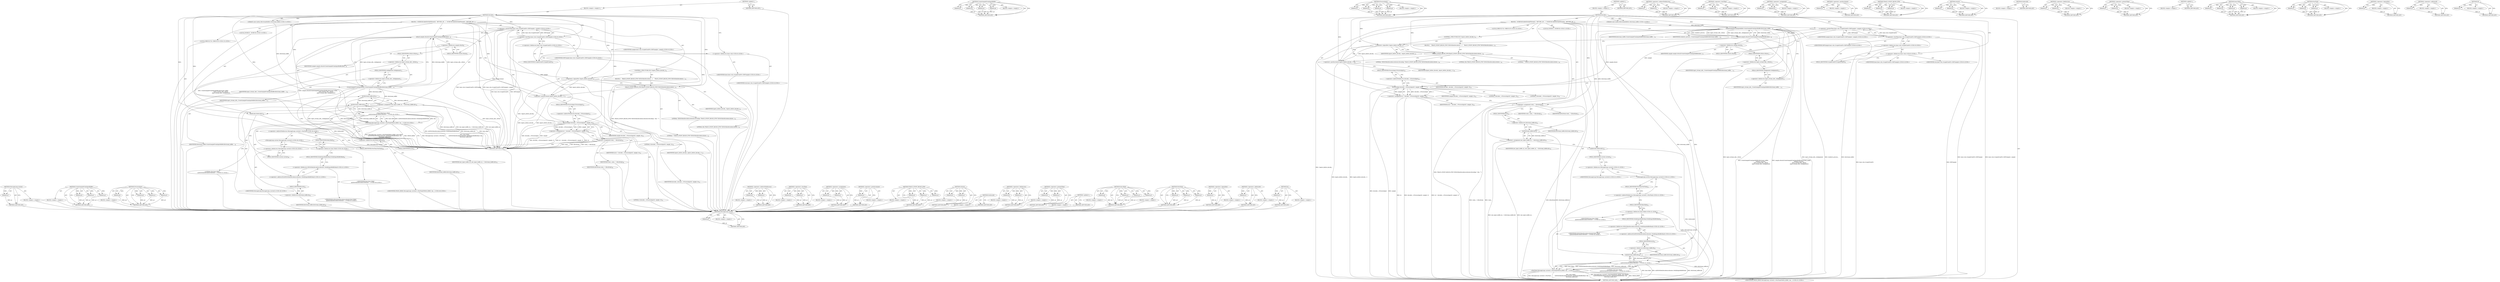 digraph "id" {
vulnerable_187 [label=<(METHOD,MessageLoop.current)>];
vulnerable_188 [label=<(PARAM,p1)>];
vulnerable_189 [label=<(BLOCK,&lt;empty&gt;,&lt;empty&gt;)>];
vulnerable_190 [label=<(METHOD_RETURN,ANY)>];
vulnerable_136 [label=<(METHOD,CreateSampleFromInputBuffer)>];
vulnerable_137 [label=<(PARAM,p1)>];
vulnerable_138 [label=<(PARAM,p2)>];
vulnerable_139 [label=<(PARAM,p3)>];
vulnerable_140 [label=<(PARAM,p4)>];
vulnerable_141 [label=<(BLOCK,&lt;empty&gt;,&lt;empty&gt;)>];
vulnerable_142 [label=<(METHOD_RETURN,ANY)>];
vulnerable_162 [label=<(METHOD,ProcessInput)>];
vulnerable_163 [label=<(PARAM,p1)>];
vulnerable_164 [label=<(PARAM,p2)>];
vulnerable_165 [label=<(PARAM,p3)>];
vulnerable_166 [label=<(PARAM,p4)>];
vulnerable_167 [label=<(BLOCK,&lt;empty&gt;,&lt;empty&gt;)>];
vulnerable_168 [label=<(METHOD_RETURN,ANY)>];
vulnerable_6 [label=<(METHOD,&lt;global&gt;)<SUB>1</SUB>>];
vulnerable_7 [label=<(BLOCK,&lt;empty&gt;,&lt;empty&gt;)<SUB>1</SUB>>];
vulnerable_8 [label=<(METHOD,Decode)<SUB>1</SUB>>];
vulnerable_9 [label="<(PARAM,const media::BitstreamBuffer&amp; bitstream_buffer)<SUB>2</SUB>>"];
vulnerable_10 [label=<(BLOCK,{
  DCHECK(CalledOnValidThread());

  RETURN_AN...,{
  DCHECK(CalledOnValidThread());

  RETURN_AN...)<SUB>2</SUB>>];
vulnerable_11 [label="<(LOCAL,DCHECK : DCHECK)<SUB>3</SUB>>"];
vulnerable_12 [label="<(&lt;operator&gt;.greaterThan,base::win::ScopedComPtr&lt;IMFSample&gt; sample)<SUB>8</SUB>>"];
vulnerable_13 [label="<(&lt;operator&gt;.lessThan,base::win::ScopedComPtr&lt;IMFSample)<SUB>8</SUB>>"];
vulnerable_14 [label="<(&lt;operator&gt;.fieldAccess,base::win::ScopedComPtr)<SUB>8</SUB>>"];
vulnerable_15 [label="<(&lt;operator&gt;.fieldAccess,base::win)<SUB>8</SUB>>"];
vulnerable_16 [label="<(IDENTIFIER,base,base::win::ScopedComPtr&lt;IMFSample)<SUB>8</SUB>>"];
vulnerable_17 [label="<(IDENTIFIER,win,base::win::ScopedComPtr&lt;IMFSample)<SUB>8</SUB>>"];
vulnerable_18 [label=<(FIELD_IDENTIFIER,ScopedComPtr,ScopedComPtr)<SUB>8</SUB>>];
vulnerable_19 [label="<(IDENTIFIER,IMFSample,base::win::ScopedComPtr&lt;IMFSample)<SUB>8</SUB>>"];
vulnerable_20 [label="<(IDENTIFIER,sample,base::win::ScopedComPtr&lt;IMFSample&gt; sample)<SUB>8</SUB>>"];
vulnerable_21 [label=<(Attach,sample.Attach(CreateSampleFromInputBuffer(bitst...)<SUB>9</SUB>>];
vulnerable_22 [label=<(&lt;operator&gt;.fieldAccess,sample.Attach)<SUB>9</SUB>>];
vulnerable_23 [label=<(IDENTIFIER,sample,sample.Attach(CreateSampleFromInputBuffer(bitst...)<SUB>9</SUB>>];
vulnerable_24 [label=<(FIELD_IDENTIFIER,Attach,Attach)<SUB>9</SUB>>];
vulnerable_25 [label=<(CreateSampleFromInputBuffer,CreateSampleFromInputBuffer(bitstream_buffer,
 ...)<SUB>9</SUB>>];
vulnerable_26 [label=<(IDENTIFIER,bitstream_buffer,CreateSampleFromInputBuffer(bitstream_buffer,
 ...)<SUB>9</SUB>>];
vulnerable_27 [label=<(IDENTIFIER,renderer_process_,CreateSampleFromInputBuffer(bitstream_buffer,
 ...)<SUB>10</SUB>>];
vulnerable_28 [label=<(&lt;operator&gt;.fieldAccess,input_stream_info_.cbSize)<SUB>11</SUB>>];
vulnerable_29 [label=<(IDENTIFIER,input_stream_info_,CreateSampleFromInputBuffer(bitstream_buffer,
 ...)<SUB>11</SUB>>];
vulnerable_30 [label=<(FIELD_IDENTIFIER,cbSize,cbSize)<SUB>11</SUB>>];
vulnerable_31 [label=<(&lt;operator&gt;.fieldAccess,input_stream_info_.cbAlignment)<SUB>12</SUB>>];
vulnerable_32 [label=<(IDENTIFIER,input_stream_info_,CreateSampleFromInputBuffer(bitstream_buffer,
 ...)<SUB>12</SUB>>];
vulnerable_33 [label=<(FIELD_IDENTIFIER,cbAlignment,cbAlignment)<SUB>12</SUB>>];
vulnerable_34 [label=<(CONTROL_STRUCTURE,IF,if (!inputs_before_decode_))<SUB>15</SUB>>];
vulnerable_35 [label=<(&lt;operator&gt;.logicalNot,!inputs_before_decode_)<SUB>15</SUB>>];
vulnerable_36 [label=<(IDENTIFIER,inputs_before_decode_,!inputs_before_decode_)<SUB>15</SUB>>];
vulnerable_37 [label=<(BLOCK,{
    TRACE_EVENT_BEGIN_ETW(&quot;DXVAVideoDecodeAcc...,{
    TRACE_EVENT_BEGIN_ETW(&quot;DXVAVideoDecodeAcc...)<SUB>15</SUB>>];
vulnerable_38 [label=<(TRACE_EVENT_BEGIN_ETW,TRACE_EVENT_BEGIN_ETW(&quot;DXVAVideoDecodeAccelerat...)<SUB>16</SUB>>];
vulnerable_39 [label=<(LITERAL,&quot;DXVAVideoDecodeAccelerator.Decoding&quot;,TRACE_EVENT_BEGIN_ETW(&quot;DXVAVideoDecodeAccelerat...)<SUB>16</SUB>>];
vulnerable_40 [label=<(LITERAL,this,TRACE_EVENT_BEGIN_ETW(&quot;DXVAVideoDecodeAccelerat...)<SUB>16</SUB>>];
vulnerable_41 [label=<(LITERAL,&quot;&quot;,TRACE_EVENT_BEGIN_ETW(&quot;DXVAVideoDecodeAccelerat...)<SUB>16</SUB>>];
vulnerable_42 [label=<(&lt;operator&gt;.postIncrement,inputs_before_decode_++)<SUB>18</SUB>>];
vulnerable_43 [label=<(IDENTIFIER,inputs_before_decode_,inputs_before_decode_++)<SUB>18</SUB>>];
vulnerable_44 [label="<(LOCAL,HRESULT hr: HRESULT)<SUB>24</SUB>>"];
vulnerable_45 [label=<(&lt;operator&gt;.assignment,hr = decoder_-&gt;ProcessInput(0, sample, 0))<SUB>24</SUB>>];
vulnerable_46 [label=<(IDENTIFIER,hr,hr = decoder_-&gt;ProcessInput(0, sample, 0))<SUB>24</SUB>>];
vulnerable_47 [label=<(ProcessInput,decoder_-&gt;ProcessInput(0, sample, 0))<SUB>24</SUB>>];
vulnerable_48 [label=<(&lt;operator&gt;.indirectFieldAccess,decoder_-&gt;ProcessInput)<SUB>24</SUB>>];
vulnerable_49 [label=<(IDENTIFIER,decoder_,decoder_-&gt;ProcessInput(0, sample, 0))<SUB>24</SUB>>];
vulnerable_50 [label=<(FIELD_IDENTIFIER,ProcessInput,ProcessInput)<SUB>24</SUB>>];
vulnerable_51 [label=<(LITERAL,0,decoder_-&gt;ProcessInput(0, sample, 0))<SUB>24</SUB>>];
vulnerable_52 [label=<(IDENTIFIER,sample,decoder_-&gt;ProcessInput(0, sample, 0))<SUB>24</SUB>>];
vulnerable_53 [label=<(LITERAL,0,decoder_-&gt;ProcessInput(0, sample, 0))<SUB>24</SUB>>];
vulnerable_54 [label=<(&lt;operator&gt;.assignment,state_ = kEosDrain)<SUB>31</SUB>>];
vulnerable_55 [label=<(IDENTIFIER,state_,state_ = kEosDrain)<SUB>31</SUB>>];
vulnerable_56 [label=<(IDENTIFIER,kEosDrain,state_ = kEosDrain)<SUB>31</SUB>>];
vulnerable_57 [label=<(&lt;operator&gt;.assignment,last_input_buffer_id_ = bitstream_buffer.id())<SUB>33</SUB>>];
vulnerable_58 [label=<(IDENTIFIER,last_input_buffer_id_,last_input_buffer_id_ = bitstream_buffer.id())<SUB>33</SUB>>];
vulnerable_59 [label=<(id,bitstream_buffer.id())<SUB>33</SUB>>];
vulnerable_60 [label=<(&lt;operator&gt;.fieldAccess,bitstream_buffer.id)<SUB>33</SUB>>];
vulnerable_61 [label=<(IDENTIFIER,bitstream_buffer,bitstream_buffer.id())<SUB>33</SUB>>];
vulnerable_62 [label=<(FIELD_IDENTIFIER,id,id)<SUB>33</SUB>>];
vulnerable_63 [label=<(DoDecode,DoDecode())<SUB>35</SUB>>];
vulnerable_64 [label="<(PostTask,MessageLoop::current()-&gt;PostTask(FROM_HERE, bas...)<SUB>41</SUB>>"];
vulnerable_65 [label="<(&lt;operator&gt;.indirectFieldAccess,MessageLoop::current()-&gt;PostTask)<SUB>41</SUB>>"];
vulnerable_66 [label="<(MessageLoop.current,MessageLoop::current())<SUB>41</SUB>>"];
vulnerable_67 [label="<(&lt;operator&gt;.fieldAccess,MessageLoop::current)<SUB>41</SUB>>"];
vulnerable_68 [label="<(IDENTIFIER,MessageLoop,MessageLoop::current())<SUB>41</SUB>>"];
vulnerable_69 [label=<(FIELD_IDENTIFIER,current,current)<SUB>41</SUB>>];
vulnerable_70 [label=<(FIELD_IDENTIFIER,PostTask,PostTask)<SUB>41</SUB>>];
vulnerable_71 [label="<(IDENTIFIER,FROM_HERE,MessageLoop::current()-&gt;PostTask(FROM_HERE, bas...)<SUB>41</SUB>>"];
vulnerable_72 [label="<(base.Bind,base::Bind(
      &amp;DXVAVideoDecodeAccelerator::...)<SUB>41</SUB>>"];
vulnerable_73 [label="<(&lt;operator&gt;.fieldAccess,base::Bind)<SUB>41</SUB>>"];
vulnerable_74 [label="<(IDENTIFIER,base,base::Bind(
      &amp;DXVAVideoDecodeAccelerator::...)<SUB>41</SUB>>"];
vulnerable_75 [label=<(FIELD_IDENTIFIER,Bind,Bind)<SUB>41</SUB>>];
vulnerable_76 [label="<(&lt;operator&gt;.addressOf,&amp;DXVAVideoDecodeAccelerator::NotifyInputBufferRead)<SUB>42</SUB>>"];
vulnerable_77 [label="<(&lt;operator&gt;.fieldAccess,DXVAVideoDecodeAccelerator::NotifyInputBufferRead)<SUB>42</SUB>>"];
vulnerable_78 [label="<(IDENTIFIER,DXVAVideoDecodeAccelerator,base::Bind(
      &amp;DXVAVideoDecodeAccelerator::...)<SUB>42</SUB>>"];
vulnerable_79 [label=<(FIELD_IDENTIFIER,NotifyInputBufferRead,NotifyInputBufferRead)<SUB>42</SUB>>];
vulnerable_80 [label="<(LITERAL,this,base::Bind(
      &amp;DXVAVideoDecodeAccelerator::...)<SUB>42</SUB>>"];
vulnerable_81 [label=<(id,bitstream_buffer.id())<SUB>43</SUB>>];
vulnerable_82 [label=<(&lt;operator&gt;.fieldAccess,bitstream_buffer.id)<SUB>43</SUB>>];
vulnerable_83 [label=<(IDENTIFIER,bitstream_buffer,bitstream_buffer.id())<SUB>43</SUB>>];
vulnerable_84 [label=<(FIELD_IDENTIFIER,id,id)<SUB>43</SUB>>];
vulnerable_85 [label=<(METHOD_RETURN,void)<SUB>1</SUB>>];
vulnerable_87 [label=<(METHOD_RETURN,ANY)<SUB>1</SUB>>];
vulnerable_169 [label=<(METHOD,&lt;operator&gt;.indirectFieldAccess)>];
vulnerable_170 [label=<(PARAM,p1)>];
vulnerable_171 [label=<(PARAM,p2)>];
vulnerable_172 [label=<(BLOCK,&lt;empty&gt;,&lt;empty&gt;)>];
vulnerable_173 [label=<(METHOD_RETURN,ANY)>];
vulnerable_121 [label=<(METHOD,&lt;operator&gt;.lessThan)>];
vulnerable_122 [label=<(PARAM,p1)>];
vulnerable_123 [label=<(PARAM,p2)>];
vulnerable_124 [label=<(BLOCK,&lt;empty&gt;,&lt;empty&gt;)>];
vulnerable_125 [label=<(METHOD_RETURN,ANY)>];
vulnerable_157 [label=<(METHOD,&lt;operator&gt;.assignment)>];
vulnerable_158 [label=<(PARAM,p1)>];
vulnerable_159 [label=<(PARAM,p2)>];
vulnerable_160 [label=<(BLOCK,&lt;empty&gt;,&lt;empty&gt;)>];
vulnerable_161 [label=<(METHOD_RETURN,ANY)>];
vulnerable_153 [label=<(METHOD,&lt;operator&gt;.postIncrement)>];
vulnerable_154 [label=<(PARAM,p1)>];
vulnerable_155 [label=<(BLOCK,&lt;empty&gt;,&lt;empty&gt;)>];
vulnerable_156 [label=<(METHOD_RETURN,ANY)>];
vulnerable_147 [label=<(METHOD,TRACE_EVENT_BEGIN_ETW)>];
vulnerable_148 [label=<(PARAM,p1)>];
vulnerable_149 [label=<(PARAM,p2)>];
vulnerable_150 [label=<(PARAM,p3)>];
vulnerable_151 [label=<(BLOCK,&lt;empty&gt;,&lt;empty&gt;)>];
vulnerable_152 [label=<(METHOD_RETURN,ANY)>];
vulnerable_131 [label=<(METHOD,Attach)>];
vulnerable_132 [label=<(PARAM,p1)>];
vulnerable_133 [label=<(PARAM,p2)>];
vulnerable_134 [label=<(BLOCK,&lt;empty&gt;,&lt;empty&gt;)>];
vulnerable_135 [label=<(METHOD_RETURN,ANY)>];
vulnerable_178 [label=<(METHOD,DoDecode)>];
vulnerable_179 [label=<(BLOCK,&lt;empty&gt;,&lt;empty&gt;)>];
vulnerable_180 [label=<(METHOD_RETURN,ANY)>];
vulnerable_126 [label=<(METHOD,&lt;operator&gt;.fieldAccess)>];
vulnerable_127 [label=<(PARAM,p1)>];
vulnerable_128 [label=<(PARAM,p2)>];
vulnerable_129 [label=<(BLOCK,&lt;empty&gt;,&lt;empty&gt;)>];
vulnerable_130 [label=<(METHOD_RETURN,ANY)>];
vulnerable_116 [label=<(METHOD,&lt;operator&gt;.greaterThan)>];
vulnerable_117 [label=<(PARAM,p1)>];
vulnerable_118 [label=<(PARAM,p2)>];
vulnerable_119 [label=<(BLOCK,&lt;empty&gt;,&lt;empty&gt;)>];
vulnerable_120 [label=<(METHOD_RETURN,ANY)>];
vulnerable_110 [label=<(METHOD,&lt;global&gt;)<SUB>1</SUB>>];
vulnerable_111 [label=<(BLOCK,&lt;empty&gt;,&lt;empty&gt;)>];
vulnerable_112 [label=<(METHOD_RETURN,ANY)>];
vulnerable_191 [label=<(METHOD,base.Bind)>];
vulnerable_192 [label=<(PARAM,p1)>];
vulnerable_193 [label=<(PARAM,p2)>];
vulnerable_194 [label=<(PARAM,p3)>];
vulnerable_195 [label=<(PARAM,p4)>];
vulnerable_196 [label=<(BLOCK,&lt;empty&gt;,&lt;empty&gt;)>];
vulnerable_197 [label=<(METHOD_RETURN,ANY)>];
vulnerable_181 [label=<(METHOD,PostTask)>];
vulnerable_182 [label=<(PARAM,p1)>];
vulnerable_183 [label=<(PARAM,p2)>];
vulnerable_184 [label=<(PARAM,p3)>];
vulnerable_185 [label=<(BLOCK,&lt;empty&gt;,&lt;empty&gt;)>];
vulnerable_186 [label=<(METHOD_RETURN,ANY)>];
vulnerable_143 [label=<(METHOD,&lt;operator&gt;.logicalNot)>];
vulnerable_144 [label=<(PARAM,p1)>];
vulnerable_145 [label=<(BLOCK,&lt;empty&gt;,&lt;empty&gt;)>];
vulnerable_146 [label=<(METHOD_RETURN,ANY)>];
vulnerable_198 [label=<(METHOD,&lt;operator&gt;.addressOf)>];
vulnerable_199 [label=<(PARAM,p1)>];
vulnerable_200 [label=<(BLOCK,&lt;empty&gt;,&lt;empty&gt;)>];
vulnerable_201 [label=<(METHOD_RETURN,ANY)>];
vulnerable_174 [label=<(METHOD,id)>];
vulnerable_175 [label=<(PARAM,p1)>];
vulnerable_176 [label=<(BLOCK,&lt;empty&gt;,&lt;empty&gt;)>];
vulnerable_177 [label=<(METHOD_RETURN,ANY)>];
fixed_185 [label=<(METHOD,MessageLoop.current)>];
fixed_186 [label=<(PARAM,p1)>];
fixed_187 [label=<(BLOCK,&lt;empty&gt;,&lt;empty&gt;)>];
fixed_188 [label=<(METHOD_RETURN,ANY)>];
fixed_135 [label=<(METHOD,CreateSampleFromInputBuffer)>];
fixed_136 [label=<(PARAM,p1)>];
fixed_137 [label=<(PARAM,p2)>];
fixed_138 [label=<(PARAM,p3)>];
fixed_139 [label=<(BLOCK,&lt;empty&gt;,&lt;empty&gt;)>];
fixed_140 [label=<(METHOD_RETURN,ANY)>];
fixed_160 [label=<(METHOD,ProcessInput)>];
fixed_161 [label=<(PARAM,p1)>];
fixed_162 [label=<(PARAM,p2)>];
fixed_163 [label=<(PARAM,p3)>];
fixed_164 [label=<(PARAM,p4)>];
fixed_165 [label=<(BLOCK,&lt;empty&gt;,&lt;empty&gt;)>];
fixed_166 [label=<(METHOD_RETURN,ANY)>];
fixed_6 [label=<(METHOD,&lt;global&gt;)<SUB>1</SUB>>];
fixed_7 [label=<(BLOCK,&lt;empty&gt;,&lt;empty&gt;)<SUB>1</SUB>>];
fixed_8 [label=<(METHOD,Decode)<SUB>1</SUB>>];
fixed_9 [label="<(PARAM,const media::BitstreamBuffer&amp; bitstream_buffer)<SUB>2</SUB>>"];
fixed_10 [label=<(BLOCK,{
  DCHECK(CalledOnValidThread());

  RETURN_AN...,{
  DCHECK(CalledOnValidThread());

  RETURN_AN...)<SUB>2</SUB>>];
fixed_11 [label="<(LOCAL,DCHECK : DCHECK)<SUB>3</SUB>>"];
fixed_12 [label="<(&lt;operator&gt;.greaterThan,base::win::ScopedComPtr&lt;IMFSample&gt; sample)<SUB>8</SUB>>"];
fixed_13 [label="<(&lt;operator&gt;.lessThan,base::win::ScopedComPtr&lt;IMFSample)<SUB>8</SUB>>"];
fixed_14 [label="<(&lt;operator&gt;.fieldAccess,base::win::ScopedComPtr)<SUB>8</SUB>>"];
fixed_15 [label="<(&lt;operator&gt;.fieldAccess,base::win)<SUB>8</SUB>>"];
fixed_16 [label="<(IDENTIFIER,base,base::win::ScopedComPtr&lt;IMFSample)<SUB>8</SUB>>"];
fixed_17 [label="<(IDENTIFIER,win,base::win::ScopedComPtr&lt;IMFSample)<SUB>8</SUB>>"];
fixed_18 [label=<(FIELD_IDENTIFIER,ScopedComPtr,ScopedComPtr)<SUB>8</SUB>>];
fixed_19 [label="<(IDENTIFIER,IMFSample,base::win::ScopedComPtr&lt;IMFSample)<SUB>8</SUB>>"];
fixed_20 [label="<(IDENTIFIER,sample,base::win::ScopedComPtr&lt;IMFSample&gt; sample)<SUB>8</SUB>>"];
fixed_21 [label=<(Attach,sample.Attach(CreateSampleFromInputBuffer(bitst...)<SUB>9</SUB>>];
fixed_22 [label=<(&lt;operator&gt;.fieldAccess,sample.Attach)<SUB>9</SUB>>];
fixed_23 [label=<(IDENTIFIER,sample,sample.Attach(CreateSampleFromInputBuffer(bitst...)<SUB>9</SUB>>];
fixed_24 [label=<(FIELD_IDENTIFIER,Attach,Attach)<SUB>9</SUB>>];
fixed_25 [label=<(CreateSampleFromInputBuffer,CreateSampleFromInputBuffer(bitstream_buffer,
 ...)<SUB>9</SUB>>];
fixed_26 [label=<(IDENTIFIER,bitstream_buffer,CreateSampleFromInputBuffer(bitstream_buffer,
 ...)<SUB>9</SUB>>];
fixed_27 [label=<(&lt;operator&gt;.fieldAccess,input_stream_info_.cbSize)<SUB>10</SUB>>];
fixed_28 [label=<(IDENTIFIER,input_stream_info_,CreateSampleFromInputBuffer(bitstream_buffer,
 ...)<SUB>10</SUB>>];
fixed_29 [label=<(FIELD_IDENTIFIER,cbSize,cbSize)<SUB>10</SUB>>];
fixed_30 [label=<(&lt;operator&gt;.fieldAccess,input_stream_info_.cbAlignment)<SUB>11</SUB>>];
fixed_31 [label=<(IDENTIFIER,input_stream_info_,CreateSampleFromInputBuffer(bitstream_buffer,
 ...)<SUB>11</SUB>>];
fixed_32 [label=<(FIELD_IDENTIFIER,cbAlignment,cbAlignment)<SUB>11</SUB>>];
fixed_33 [label=<(CONTROL_STRUCTURE,IF,if (!inputs_before_decode_))<SUB>14</SUB>>];
fixed_34 [label=<(&lt;operator&gt;.logicalNot,!inputs_before_decode_)<SUB>14</SUB>>];
fixed_35 [label=<(IDENTIFIER,inputs_before_decode_,!inputs_before_decode_)<SUB>14</SUB>>];
fixed_36 [label=<(BLOCK,{
    TRACE_EVENT_BEGIN_ETW(&quot;DXVAVideoDecodeAcc...,{
    TRACE_EVENT_BEGIN_ETW(&quot;DXVAVideoDecodeAcc...)<SUB>14</SUB>>];
fixed_37 [label=<(TRACE_EVENT_BEGIN_ETW,TRACE_EVENT_BEGIN_ETW(&quot;DXVAVideoDecodeAccelerat...)<SUB>15</SUB>>];
fixed_38 [label=<(LITERAL,&quot;DXVAVideoDecodeAccelerator.Decoding&quot;,TRACE_EVENT_BEGIN_ETW(&quot;DXVAVideoDecodeAccelerat...)<SUB>15</SUB>>];
fixed_39 [label=<(LITERAL,this,TRACE_EVENT_BEGIN_ETW(&quot;DXVAVideoDecodeAccelerat...)<SUB>15</SUB>>];
fixed_40 [label=<(LITERAL,&quot;&quot;,TRACE_EVENT_BEGIN_ETW(&quot;DXVAVideoDecodeAccelerat...)<SUB>15</SUB>>];
fixed_41 [label=<(&lt;operator&gt;.postIncrement,inputs_before_decode_++)<SUB>17</SUB>>];
fixed_42 [label=<(IDENTIFIER,inputs_before_decode_,inputs_before_decode_++)<SUB>17</SUB>>];
fixed_43 [label="<(LOCAL,HRESULT hr: HRESULT)<SUB>23</SUB>>"];
fixed_44 [label=<(&lt;operator&gt;.assignment,hr = decoder_-&gt;ProcessInput(0, sample, 0))<SUB>23</SUB>>];
fixed_45 [label=<(IDENTIFIER,hr,hr = decoder_-&gt;ProcessInput(0, sample, 0))<SUB>23</SUB>>];
fixed_46 [label=<(ProcessInput,decoder_-&gt;ProcessInput(0, sample, 0))<SUB>23</SUB>>];
fixed_47 [label=<(&lt;operator&gt;.indirectFieldAccess,decoder_-&gt;ProcessInput)<SUB>23</SUB>>];
fixed_48 [label=<(IDENTIFIER,decoder_,decoder_-&gt;ProcessInput(0, sample, 0))<SUB>23</SUB>>];
fixed_49 [label=<(FIELD_IDENTIFIER,ProcessInput,ProcessInput)<SUB>23</SUB>>];
fixed_50 [label=<(LITERAL,0,decoder_-&gt;ProcessInput(0, sample, 0))<SUB>23</SUB>>];
fixed_51 [label=<(IDENTIFIER,sample,decoder_-&gt;ProcessInput(0, sample, 0))<SUB>23</SUB>>];
fixed_52 [label=<(LITERAL,0,decoder_-&gt;ProcessInput(0, sample, 0))<SUB>23</SUB>>];
fixed_53 [label=<(&lt;operator&gt;.assignment,state_ = kEosDrain)<SUB>30</SUB>>];
fixed_54 [label=<(IDENTIFIER,state_,state_ = kEosDrain)<SUB>30</SUB>>];
fixed_55 [label=<(IDENTIFIER,kEosDrain,state_ = kEosDrain)<SUB>30</SUB>>];
fixed_56 [label=<(&lt;operator&gt;.assignment,last_input_buffer_id_ = bitstream_buffer.id())<SUB>32</SUB>>];
fixed_57 [label=<(IDENTIFIER,last_input_buffer_id_,last_input_buffer_id_ = bitstream_buffer.id())<SUB>32</SUB>>];
fixed_58 [label=<(id,bitstream_buffer.id())<SUB>32</SUB>>];
fixed_59 [label=<(&lt;operator&gt;.fieldAccess,bitstream_buffer.id)<SUB>32</SUB>>];
fixed_60 [label=<(IDENTIFIER,bitstream_buffer,bitstream_buffer.id())<SUB>32</SUB>>];
fixed_61 [label=<(FIELD_IDENTIFIER,id,id)<SUB>32</SUB>>];
fixed_62 [label=<(DoDecode,DoDecode())<SUB>34</SUB>>];
fixed_63 [label="<(PostTask,MessageLoop::current()-&gt;PostTask(FROM_HERE, bas...)<SUB>40</SUB>>"];
fixed_64 [label="<(&lt;operator&gt;.indirectFieldAccess,MessageLoop::current()-&gt;PostTask)<SUB>40</SUB>>"];
fixed_65 [label="<(MessageLoop.current,MessageLoop::current())<SUB>40</SUB>>"];
fixed_66 [label="<(&lt;operator&gt;.fieldAccess,MessageLoop::current)<SUB>40</SUB>>"];
fixed_67 [label="<(IDENTIFIER,MessageLoop,MessageLoop::current())<SUB>40</SUB>>"];
fixed_68 [label=<(FIELD_IDENTIFIER,current,current)<SUB>40</SUB>>];
fixed_69 [label=<(FIELD_IDENTIFIER,PostTask,PostTask)<SUB>40</SUB>>];
fixed_70 [label="<(IDENTIFIER,FROM_HERE,MessageLoop::current()-&gt;PostTask(FROM_HERE, bas...)<SUB>40</SUB>>"];
fixed_71 [label="<(base.Bind,base::Bind(
      &amp;DXVAVideoDecodeAccelerator::...)<SUB>40</SUB>>"];
fixed_72 [label="<(&lt;operator&gt;.fieldAccess,base::Bind)<SUB>40</SUB>>"];
fixed_73 [label="<(IDENTIFIER,base,base::Bind(
      &amp;DXVAVideoDecodeAccelerator::...)<SUB>40</SUB>>"];
fixed_74 [label=<(FIELD_IDENTIFIER,Bind,Bind)<SUB>40</SUB>>];
fixed_75 [label="<(&lt;operator&gt;.addressOf,&amp;DXVAVideoDecodeAccelerator::NotifyInputBufferRead)<SUB>41</SUB>>"];
fixed_76 [label="<(&lt;operator&gt;.fieldAccess,DXVAVideoDecodeAccelerator::NotifyInputBufferRead)<SUB>41</SUB>>"];
fixed_77 [label="<(IDENTIFIER,DXVAVideoDecodeAccelerator,base::Bind(
      &amp;DXVAVideoDecodeAccelerator::...)<SUB>41</SUB>>"];
fixed_78 [label=<(FIELD_IDENTIFIER,NotifyInputBufferRead,NotifyInputBufferRead)<SUB>41</SUB>>];
fixed_79 [label="<(LITERAL,this,base::Bind(
      &amp;DXVAVideoDecodeAccelerator::...)<SUB>41</SUB>>"];
fixed_80 [label=<(id,bitstream_buffer.id())<SUB>42</SUB>>];
fixed_81 [label=<(&lt;operator&gt;.fieldAccess,bitstream_buffer.id)<SUB>42</SUB>>];
fixed_82 [label=<(IDENTIFIER,bitstream_buffer,bitstream_buffer.id())<SUB>42</SUB>>];
fixed_83 [label=<(FIELD_IDENTIFIER,id,id)<SUB>42</SUB>>];
fixed_84 [label=<(METHOD_RETURN,void)<SUB>1</SUB>>];
fixed_86 [label=<(METHOD_RETURN,ANY)<SUB>1</SUB>>];
fixed_167 [label=<(METHOD,&lt;operator&gt;.indirectFieldAccess)>];
fixed_168 [label=<(PARAM,p1)>];
fixed_169 [label=<(PARAM,p2)>];
fixed_170 [label=<(BLOCK,&lt;empty&gt;,&lt;empty&gt;)>];
fixed_171 [label=<(METHOD_RETURN,ANY)>];
fixed_120 [label=<(METHOD,&lt;operator&gt;.lessThan)>];
fixed_121 [label=<(PARAM,p1)>];
fixed_122 [label=<(PARAM,p2)>];
fixed_123 [label=<(BLOCK,&lt;empty&gt;,&lt;empty&gt;)>];
fixed_124 [label=<(METHOD_RETURN,ANY)>];
fixed_155 [label=<(METHOD,&lt;operator&gt;.assignment)>];
fixed_156 [label=<(PARAM,p1)>];
fixed_157 [label=<(PARAM,p2)>];
fixed_158 [label=<(BLOCK,&lt;empty&gt;,&lt;empty&gt;)>];
fixed_159 [label=<(METHOD_RETURN,ANY)>];
fixed_151 [label=<(METHOD,&lt;operator&gt;.postIncrement)>];
fixed_152 [label=<(PARAM,p1)>];
fixed_153 [label=<(BLOCK,&lt;empty&gt;,&lt;empty&gt;)>];
fixed_154 [label=<(METHOD_RETURN,ANY)>];
fixed_145 [label=<(METHOD,TRACE_EVENT_BEGIN_ETW)>];
fixed_146 [label=<(PARAM,p1)>];
fixed_147 [label=<(PARAM,p2)>];
fixed_148 [label=<(PARAM,p3)>];
fixed_149 [label=<(BLOCK,&lt;empty&gt;,&lt;empty&gt;)>];
fixed_150 [label=<(METHOD_RETURN,ANY)>];
fixed_130 [label=<(METHOD,Attach)>];
fixed_131 [label=<(PARAM,p1)>];
fixed_132 [label=<(PARAM,p2)>];
fixed_133 [label=<(BLOCK,&lt;empty&gt;,&lt;empty&gt;)>];
fixed_134 [label=<(METHOD_RETURN,ANY)>];
fixed_176 [label=<(METHOD,DoDecode)>];
fixed_177 [label=<(BLOCK,&lt;empty&gt;,&lt;empty&gt;)>];
fixed_178 [label=<(METHOD_RETURN,ANY)>];
fixed_125 [label=<(METHOD,&lt;operator&gt;.fieldAccess)>];
fixed_126 [label=<(PARAM,p1)>];
fixed_127 [label=<(PARAM,p2)>];
fixed_128 [label=<(BLOCK,&lt;empty&gt;,&lt;empty&gt;)>];
fixed_129 [label=<(METHOD_RETURN,ANY)>];
fixed_115 [label=<(METHOD,&lt;operator&gt;.greaterThan)>];
fixed_116 [label=<(PARAM,p1)>];
fixed_117 [label=<(PARAM,p2)>];
fixed_118 [label=<(BLOCK,&lt;empty&gt;,&lt;empty&gt;)>];
fixed_119 [label=<(METHOD_RETURN,ANY)>];
fixed_109 [label=<(METHOD,&lt;global&gt;)<SUB>1</SUB>>];
fixed_110 [label=<(BLOCK,&lt;empty&gt;,&lt;empty&gt;)>];
fixed_111 [label=<(METHOD_RETURN,ANY)>];
fixed_189 [label=<(METHOD,base.Bind)>];
fixed_190 [label=<(PARAM,p1)>];
fixed_191 [label=<(PARAM,p2)>];
fixed_192 [label=<(PARAM,p3)>];
fixed_193 [label=<(PARAM,p4)>];
fixed_194 [label=<(BLOCK,&lt;empty&gt;,&lt;empty&gt;)>];
fixed_195 [label=<(METHOD_RETURN,ANY)>];
fixed_179 [label=<(METHOD,PostTask)>];
fixed_180 [label=<(PARAM,p1)>];
fixed_181 [label=<(PARAM,p2)>];
fixed_182 [label=<(PARAM,p3)>];
fixed_183 [label=<(BLOCK,&lt;empty&gt;,&lt;empty&gt;)>];
fixed_184 [label=<(METHOD_RETURN,ANY)>];
fixed_141 [label=<(METHOD,&lt;operator&gt;.logicalNot)>];
fixed_142 [label=<(PARAM,p1)>];
fixed_143 [label=<(BLOCK,&lt;empty&gt;,&lt;empty&gt;)>];
fixed_144 [label=<(METHOD_RETURN,ANY)>];
fixed_196 [label=<(METHOD,&lt;operator&gt;.addressOf)>];
fixed_197 [label=<(PARAM,p1)>];
fixed_198 [label=<(BLOCK,&lt;empty&gt;,&lt;empty&gt;)>];
fixed_199 [label=<(METHOD_RETURN,ANY)>];
fixed_172 [label=<(METHOD,id)>];
fixed_173 [label=<(PARAM,p1)>];
fixed_174 [label=<(BLOCK,&lt;empty&gt;,&lt;empty&gt;)>];
fixed_175 [label=<(METHOD_RETURN,ANY)>];
vulnerable_187 -> vulnerable_188  [key=0, label="AST: "];
vulnerable_187 -> vulnerable_188  [key=1, label="DDG: "];
vulnerable_187 -> vulnerable_189  [key=0, label="AST: "];
vulnerable_187 -> vulnerable_190  [key=0, label="AST: "];
vulnerable_187 -> vulnerable_190  [key=1, label="CFG: "];
vulnerable_188 -> vulnerable_190  [key=0, label="DDG: p1"];
vulnerable_136 -> vulnerable_137  [key=0, label="AST: "];
vulnerable_136 -> vulnerable_137  [key=1, label="DDG: "];
vulnerable_136 -> vulnerable_141  [key=0, label="AST: "];
vulnerable_136 -> vulnerable_138  [key=0, label="AST: "];
vulnerable_136 -> vulnerable_138  [key=1, label="DDG: "];
vulnerable_136 -> vulnerable_142  [key=0, label="AST: "];
vulnerable_136 -> vulnerable_142  [key=1, label="CFG: "];
vulnerable_136 -> vulnerable_139  [key=0, label="AST: "];
vulnerable_136 -> vulnerable_139  [key=1, label="DDG: "];
vulnerable_136 -> vulnerable_140  [key=0, label="AST: "];
vulnerable_136 -> vulnerable_140  [key=1, label="DDG: "];
vulnerable_137 -> vulnerable_142  [key=0, label="DDG: p1"];
vulnerable_138 -> vulnerable_142  [key=0, label="DDG: p2"];
vulnerable_139 -> vulnerable_142  [key=0, label="DDG: p3"];
vulnerable_140 -> vulnerable_142  [key=0, label="DDG: p4"];
vulnerable_162 -> vulnerable_163  [key=0, label="AST: "];
vulnerable_162 -> vulnerable_163  [key=1, label="DDG: "];
vulnerable_162 -> vulnerable_167  [key=0, label="AST: "];
vulnerable_162 -> vulnerable_164  [key=0, label="AST: "];
vulnerable_162 -> vulnerable_164  [key=1, label="DDG: "];
vulnerable_162 -> vulnerable_168  [key=0, label="AST: "];
vulnerable_162 -> vulnerable_168  [key=1, label="CFG: "];
vulnerable_162 -> vulnerable_165  [key=0, label="AST: "];
vulnerable_162 -> vulnerable_165  [key=1, label="DDG: "];
vulnerable_162 -> vulnerable_166  [key=0, label="AST: "];
vulnerable_162 -> vulnerable_166  [key=1, label="DDG: "];
vulnerable_163 -> vulnerable_168  [key=0, label="DDG: p1"];
vulnerable_164 -> vulnerable_168  [key=0, label="DDG: p2"];
vulnerable_165 -> vulnerable_168  [key=0, label="DDG: p3"];
vulnerable_166 -> vulnerable_168  [key=0, label="DDG: p4"];
vulnerable_6 -> vulnerable_7  [key=0, label="AST: "];
vulnerable_6 -> vulnerable_87  [key=0, label="AST: "];
vulnerable_6 -> vulnerable_87  [key=1, label="CFG: "];
vulnerable_7 -> vulnerable_8  [key=0, label="AST: "];
vulnerable_8 -> vulnerable_9  [key=0, label="AST: "];
vulnerable_8 -> vulnerable_9  [key=1, label="DDG: "];
vulnerable_8 -> vulnerable_10  [key=0, label="AST: "];
vulnerable_8 -> vulnerable_85  [key=0, label="AST: "];
vulnerable_8 -> vulnerable_15  [key=0, label="CFG: "];
vulnerable_8 -> vulnerable_54  [key=0, label="DDG: "];
vulnerable_8 -> vulnerable_63  [key=0, label="DDG: "];
vulnerable_8 -> vulnerable_12  [key=0, label="DDG: "];
vulnerable_8 -> vulnerable_42  [key=0, label="DDG: "];
vulnerable_8 -> vulnerable_64  [key=0, label="DDG: "];
vulnerable_8 -> vulnerable_13  [key=0, label="DDG: "];
vulnerable_8 -> vulnerable_25  [key=0, label="DDG: "];
vulnerable_8 -> vulnerable_35  [key=0, label="DDG: "];
vulnerable_8 -> vulnerable_47  [key=0, label="DDG: "];
vulnerable_8 -> vulnerable_72  [key=0, label="DDG: "];
vulnerable_8 -> vulnerable_38  [key=0, label="DDG: "];
vulnerable_9 -> vulnerable_25  [key=0, label="DDG: bitstream_buffer"];
vulnerable_10 -> vulnerable_11  [key=0, label="AST: "];
vulnerable_10 -> vulnerable_12  [key=0, label="AST: "];
vulnerable_10 -> vulnerable_21  [key=0, label="AST: "];
vulnerable_10 -> vulnerable_34  [key=0, label="AST: "];
vulnerable_10 -> vulnerable_42  [key=0, label="AST: "];
vulnerable_10 -> vulnerable_44  [key=0, label="AST: "];
vulnerable_10 -> vulnerable_45  [key=0, label="AST: "];
vulnerable_10 -> vulnerable_54  [key=0, label="AST: "];
vulnerable_10 -> vulnerable_57  [key=0, label="AST: "];
vulnerable_10 -> vulnerable_63  [key=0, label="AST: "];
vulnerable_10 -> vulnerable_64  [key=0, label="AST: "];
vulnerable_12 -> vulnerable_13  [key=0, label="AST: "];
vulnerable_12 -> vulnerable_20  [key=0, label="AST: "];
vulnerable_12 -> vulnerable_24  [key=0, label="CFG: "];
vulnerable_12 -> vulnerable_85  [key=0, label="DDG: base::win::ScopedComPtr&lt;IMFSample"];
vulnerable_12 -> vulnerable_85  [key=1, label="DDG: base::win::ScopedComPtr&lt;IMFSample&gt; sample"];
vulnerable_12 -> vulnerable_21  [key=0, label="DDG: sample"];
vulnerable_12 -> vulnerable_47  [key=0, label="DDG: sample"];
vulnerable_13 -> vulnerable_14  [key=0, label="AST: "];
vulnerable_13 -> vulnerable_19  [key=0, label="AST: "];
vulnerable_13 -> vulnerable_12  [key=0, label="CFG: "];
vulnerable_13 -> vulnerable_12  [key=1, label="DDG: base::win::ScopedComPtr"];
vulnerable_13 -> vulnerable_12  [key=2, label="DDG: IMFSample"];
vulnerable_13 -> vulnerable_85  [key=0, label="DDG: base::win::ScopedComPtr"];
vulnerable_13 -> vulnerable_85  [key=1, label="DDG: IMFSample"];
vulnerable_14 -> vulnerable_15  [key=0, label="AST: "];
vulnerable_14 -> vulnerable_18  [key=0, label="AST: "];
vulnerable_14 -> vulnerable_13  [key=0, label="CFG: "];
vulnerable_15 -> vulnerable_16  [key=0, label="AST: "];
vulnerable_15 -> vulnerable_17  [key=0, label="AST: "];
vulnerable_15 -> vulnerable_18  [key=0, label="CFG: "];
vulnerable_18 -> vulnerable_14  [key=0, label="CFG: "];
vulnerable_21 -> vulnerable_22  [key=0, label="AST: "];
vulnerable_21 -> vulnerable_25  [key=0, label="AST: "];
vulnerable_21 -> vulnerable_35  [key=0, label="CFG: "];
vulnerable_21 -> vulnerable_85  [key=0, label="DDG: CreateSampleFromInputBuffer(bitstream_buffer,
                                            renderer_process_,
                                             input_stream_info_.cbSize,
                                             input_stream_info_.cbAlignment)"];
vulnerable_21 -> vulnerable_85  [key=1, label="DDG: sample.Attach(CreateSampleFromInputBuffer(bitstream_buffer,
                                            renderer_process_,
                                             input_stream_info_.cbSize,
                                             input_stream_info_.cbAlignment))"];
vulnerable_21 -> vulnerable_47  [key=0, label="DDG: sample.Attach"];
vulnerable_22 -> vulnerable_23  [key=0, label="AST: "];
vulnerable_22 -> vulnerable_24  [key=0, label="AST: "];
vulnerable_22 -> vulnerable_30  [key=0, label="CFG: "];
vulnerable_24 -> vulnerable_22  [key=0, label="CFG: "];
vulnerable_25 -> vulnerable_26  [key=0, label="AST: "];
vulnerable_25 -> vulnerable_27  [key=0, label="AST: "];
vulnerable_25 -> vulnerable_28  [key=0, label="AST: "];
vulnerable_25 -> vulnerable_31  [key=0, label="AST: "];
vulnerable_25 -> vulnerable_21  [key=0, label="CFG: "];
vulnerable_25 -> vulnerable_21  [key=1, label="DDG: bitstream_buffer"];
vulnerable_25 -> vulnerable_21  [key=2, label="DDG: renderer_process_"];
vulnerable_25 -> vulnerable_21  [key=3, label="DDG: input_stream_info_.cbSize"];
vulnerable_25 -> vulnerable_21  [key=4, label="DDG: input_stream_info_.cbAlignment"];
vulnerable_25 -> vulnerable_85  [key=0, label="DDG: bitstream_buffer"];
vulnerable_25 -> vulnerable_85  [key=1, label="DDG: input_stream_info_.cbSize"];
vulnerable_25 -> vulnerable_85  [key=2, label="DDG: input_stream_info_.cbAlignment"];
vulnerable_25 -> vulnerable_85  [key=3, label="DDG: renderer_process_"];
vulnerable_25 -> vulnerable_59  [key=0, label="DDG: bitstream_buffer"];
vulnerable_25 -> vulnerable_81  [key=0, label="DDG: bitstream_buffer"];
vulnerable_28 -> vulnerable_29  [key=0, label="AST: "];
vulnerable_28 -> vulnerable_30  [key=0, label="AST: "];
vulnerable_28 -> vulnerable_33  [key=0, label="CFG: "];
vulnerable_30 -> vulnerable_28  [key=0, label="CFG: "];
vulnerable_31 -> vulnerable_32  [key=0, label="AST: "];
vulnerable_31 -> vulnerable_33  [key=0, label="AST: "];
vulnerable_31 -> vulnerable_25  [key=0, label="CFG: "];
vulnerable_33 -> vulnerable_31  [key=0, label="CFG: "];
vulnerable_34 -> vulnerable_35  [key=0, label="AST: "];
vulnerable_34 -> vulnerable_37  [key=0, label="AST: "];
vulnerable_35 -> vulnerable_36  [key=0, label="AST: "];
vulnerable_35 -> vulnerable_38  [key=0, label="CFG: "];
vulnerable_35 -> vulnerable_38  [key=1, label="CDG: "];
vulnerable_35 -> vulnerable_42  [key=0, label="CFG: "];
vulnerable_35 -> vulnerable_42  [key=1, label="DDG: inputs_before_decode_"];
vulnerable_35 -> vulnerable_85  [key=0, label="DDG: !inputs_before_decode_"];
vulnerable_37 -> vulnerable_38  [key=0, label="AST: "];
vulnerable_38 -> vulnerable_39  [key=0, label="AST: "];
vulnerable_38 -> vulnerable_40  [key=0, label="AST: "];
vulnerable_38 -> vulnerable_41  [key=0, label="AST: "];
vulnerable_38 -> vulnerable_42  [key=0, label="CFG: "];
vulnerable_38 -> vulnerable_85  [key=0, label="DDG: TRACE_EVENT_BEGIN_ETW(&quot;DXVAVideoDecodeAccelerator.Decoding&quot;, this, &quot;&quot;)"];
vulnerable_42 -> vulnerable_43  [key=0, label="AST: "];
vulnerable_42 -> vulnerable_50  [key=0, label="CFG: "];
vulnerable_42 -> vulnerable_85  [key=0, label="DDG: inputs_before_decode_"];
vulnerable_42 -> vulnerable_85  [key=1, label="DDG: inputs_before_decode_++"];
vulnerable_45 -> vulnerable_46  [key=0, label="AST: "];
vulnerable_45 -> vulnerable_47  [key=0, label="AST: "];
vulnerable_45 -> vulnerable_54  [key=0, label="CFG: "];
vulnerable_45 -> vulnerable_85  [key=0, label="DDG: hr"];
vulnerable_45 -> vulnerable_85  [key=1, label="DDG: decoder_-&gt;ProcessInput(0, sample, 0)"];
vulnerable_45 -> vulnerable_85  [key=2, label="DDG: hr = decoder_-&gt;ProcessInput(0, sample, 0)"];
vulnerable_47 -> vulnerable_48  [key=0, label="AST: "];
vulnerable_47 -> vulnerable_51  [key=0, label="AST: "];
vulnerable_47 -> vulnerable_52  [key=0, label="AST: "];
vulnerable_47 -> vulnerable_53  [key=0, label="AST: "];
vulnerable_47 -> vulnerable_45  [key=0, label="CFG: "];
vulnerable_47 -> vulnerable_45  [key=1, label="DDG: decoder_-&gt;ProcessInput"];
vulnerable_47 -> vulnerable_45  [key=2, label="DDG: 0"];
vulnerable_47 -> vulnerable_45  [key=3, label="DDG: sample"];
vulnerable_47 -> vulnerable_85  [key=0, label="DDG: decoder_-&gt;ProcessInput"];
vulnerable_47 -> vulnerable_85  [key=1, label="DDG: sample"];
vulnerable_48 -> vulnerable_49  [key=0, label="AST: "];
vulnerable_48 -> vulnerable_50  [key=0, label="AST: "];
vulnerable_48 -> vulnerable_47  [key=0, label="CFG: "];
vulnerable_50 -> vulnerable_48  [key=0, label="CFG: "];
vulnerable_54 -> vulnerable_55  [key=0, label="AST: "];
vulnerable_54 -> vulnerable_56  [key=0, label="AST: "];
vulnerable_54 -> vulnerable_62  [key=0, label="CFG: "];
vulnerable_54 -> vulnerable_85  [key=0, label="DDG: kEosDrain"];
vulnerable_54 -> vulnerable_85  [key=1, label="DDG: state_ = kEosDrain"];
vulnerable_54 -> vulnerable_85  [key=2, label="DDG: state_"];
vulnerable_57 -> vulnerable_58  [key=0, label="AST: "];
vulnerable_57 -> vulnerable_59  [key=0, label="AST: "];
vulnerable_57 -> vulnerable_63  [key=0, label="CFG: "];
vulnerable_57 -> vulnerable_85  [key=0, label="DDG: last_input_buffer_id_ = bitstream_buffer.id()"];
vulnerable_57 -> vulnerable_85  [key=1, label="DDG: last_input_buffer_id_"];
vulnerable_59 -> vulnerable_60  [key=0, label="AST: "];
vulnerable_59 -> vulnerable_57  [key=0, label="CFG: "];
vulnerable_59 -> vulnerable_57  [key=1, label="DDG: bitstream_buffer.id"];
vulnerable_59 -> vulnerable_81  [key=0, label="DDG: bitstream_buffer.id"];
vulnerable_60 -> vulnerable_61  [key=0, label="AST: "];
vulnerable_60 -> vulnerable_62  [key=0, label="AST: "];
vulnerable_60 -> vulnerable_59  [key=0, label="CFG: "];
vulnerable_62 -> vulnerable_60  [key=0, label="CFG: "];
vulnerable_63 -> vulnerable_69  [key=0, label="CFG: "];
vulnerable_63 -> vulnerable_85  [key=0, label="DDG: DoDecode()"];
vulnerable_64 -> vulnerable_65  [key=0, label="AST: "];
vulnerable_64 -> vulnerable_71  [key=0, label="AST: "];
vulnerable_64 -> vulnerable_72  [key=0, label="AST: "];
vulnerable_64 -> vulnerable_85  [key=0, label="CFG: "];
vulnerable_64 -> vulnerable_85  [key=1, label="DDG: MessageLoop::current()-&gt;PostTask"];
vulnerable_64 -> vulnerable_85  [key=2, label="DDG: base::Bind(
      &amp;DXVAVideoDecodeAccelerator::NotifyInputBufferRead, this,
      bitstream_buffer.id())"];
vulnerable_64 -> vulnerable_85  [key=3, label="DDG: MessageLoop::current()-&gt;PostTask(FROM_HERE, base::Bind(
      &amp;DXVAVideoDecodeAccelerator::NotifyInputBufferRead, this,
      bitstream_buffer.id()))"];
vulnerable_64 -> vulnerable_85  [key=4, label="DDG: FROM_HERE"];
vulnerable_65 -> vulnerable_66  [key=0, label="AST: "];
vulnerable_65 -> vulnerable_70  [key=0, label="AST: "];
vulnerable_65 -> vulnerable_75  [key=0, label="CFG: "];
vulnerable_66 -> vulnerable_67  [key=0, label="AST: "];
vulnerable_66 -> vulnerable_70  [key=0, label="CFG: "];
vulnerable_66 -> vulnerable_85  [key=0, label="DDG: MessageLoop::current"];
vulnerable_67 -> vulnerable_68  [key=0, label="AST: "];
vulnerable_67 -> vulnerable_69  [key=0, label="AST: "];
vulnerable_67 -> vulnerable_66  [key=0, label="CFG: "];
vulnerable_69 -> vulnerable_67  [key=0, label="CFG: "];
vulnerable_70 -> vulnerable_65  [key=0, label="CFG: "];
vulnerable_72 -> vulnerable_73  [key=0, label="AST: "];
vulnerable_72 -> vulnerable_76  [key=0, label="AST: "];
vulnerable_72 -> vulnerable_80  [key=0, label="AST: "];
vulnerable_72 -> vulnerable_81  [key=0, label="AST: "];
vulnerable_72 -> vulnerable_64  [key=0, label="CFG: "];
vulnerable_72 -> vulnerable_64  [key=1, label="DDG: base::Bind"];
vulnerable_72 -> vulnerable_64  [key=2, label="DDG: &amp;DXVAVideoDecodeAccelerator::NotifyInputBufferRead"];
vulnerable_72 -> vulnerable_64  [key=3, label="DDG: this"];
vulnerable_72 -> vulnerable_64  [key=4, label="DDG: bitstream_buffer.id()"];
vulnerable_72 -> vulnerable_85  [key=0, label="DDG: base::Bind"];
vulnerable_72 -> vulnerable_85  [key=1, label="DDG: &amp;DXVAVideoDecodeAccelerator::NotifyInputBufferRead"];
vulnerable_72 -> vulnerable_85  [key=2, label="DDG: bitstream_buffer.id()"];
vulnerable_73 -> vulnerable_74  [key=0, label="AST: "];
vulnerable_73 -> vulnerable_75  [key=0, label="AST: "];
vulnerable_73 -> vulnerable_79  [key=0, label="CFG: "];
vulnerable_75 -> vulnerable_73  [key=0, label="CFG: "];
vulnerable_76 -> vulnerable_77  [key=0, label="AST: "];
vulnerable_76 -> vulnerable_84  [key=0, label="CFG: "];
vulnerable_77 -> vulnerable_78  [key=0, label="AST: "];
vulnerable_77 -> vulnerable_79  [key=0, label="AST: "];
vulnerable_77 -> vulnerable_76  [key=0, label="CFG: "];
vulnerable_79 -> vulnerable_77  [key=0, label="CFG: "];
vulnerable_81 -> vulnerable_82  [key=0, label="AST: "];
vulnerable_81 -> vulnerable_72  [key=0, label="CFG: "];
vulnerable_81 -> vulnerable_72  [key=1, label="DDG: bitstream_buffer.id"];
vulnerable_81 -> vulnerable_85  [key=0, label="DDG: bitstream_buffer.id"];
vulnerable_82 -> vulnerable_83  [key=0, label="AST: "];
vulnerable_82 -> vulnerable_84  [key=0, label="AST: "];
vulnerable_82 -> vulnerable_81  [key=0, label="CFG: "];
vulnerable_84 -> vulnerable_82  [key=0, label="CFG: "];
vulnerable_169 -> vulnerable_170  [key=0, label="AST: "];
vulnerable_169 -> vulnerable_170  [key=1, label="DDG: "];
vulnerable_169 -> vulnerable_172  [key=0, label="AST: "];
vulnerable_169 -> vulnerable_171  [key=0, label="AST: "];
vulnerable_169 -> vulnerable_171  [key=1, label="DDG: "];
vulnerable_169 -> vulnerable_173  [key=0, label="AST: "];
vulnerable_169 -> vulnerable_173  [key=1, label="CFG: "];
vulnerable_170 -> vulnerable_173  [key=0, label="DDG: p1"];
vulnerable_171 -> vulnerable_173  [key=0, label="DDG: p2"];
vulnerable_121 -> vulnerable_122  [key=0, label="AST: "];
vulnerable_121 -> vulnerable_122  [key=1, label="DDG: "];
vulnerable_121 -> vulnerable_124  [key=0, label="AST: "];
vulnerable_121 -> vulnerable_123  [key=0, label="AST: "];
vulnerable_121 -> vulnerable_123  [key=1, label="DDG: "];
vulnerable_121 -> vulnerable_125  [key=0, label="AST: "];
vulnerable_121 -> vulnerable_125  [key=1, label="CFG: "];
vulnerable_122 -> vulnerable_125  [key=0, label="DDG: p1"];
vulnerable_123 -> vulnerable_125  [key=0, label="DDG: p2"];
vulnerable_157 -> vulnerable_158  [key=0, label="AST: "];
vulnerable_157 -> vulnerable_158  [key=1, label="DDG: "];
vulnerable_157 -> vulnerable_160  [key=0, label="AST: "];
vulnerable_157 -> vulnerable_159  [key=0, label="AST: "];
vulnerable_157 -> vulnerable_159  [key=1, label="DDG: "];
vulnerable_157 -> vulnerable_161  [key=0, label="AST: "];
vulnerable_157 -> vulnerable_161  [key=1, label="CFG: "];
vulnerable_158 -> vulnerable_161  [key=0, label="DDG: p1"];
vulnerable_159 -> vulnerable_161  [key=0, label="DDG: p2"];
vulnerable_153 -> vulnerable_154  [key=0, label="AST: "];
vulnerable_153 -> vulnerable_154  [key=1, label="DDG: "];
vulnerable_153 -> vulnerable_155  [key=0, label="AST: "];
vulnerable_153 -> vulnerable_156  [key=0, label="AST: "];
vulnerable_153 -> vulnerable_156  [key=1, label="CFG: "];
vulnerable_154 -> vulnerable_156  [key=0, label="DDG: p1"];
vulnerable_147 -> vulnerable_148  [key=0, label="AST: "];
vulnerable_147 -> vulnerable_148  [key=1, label="DDG: "];
vulnerable_147 -> vulnerable_151  [key=0, label="AST: "];
vulnerable_147 -> vulnerable_149  [key=0, label="AST: "];
vulnerable_147 -> vulnerable_149  [key=1, label="DDG: "];
vulnerable_147 -> vulnerable_152  [key=0, label="AST: "];
vulnerable_147 -> vulnerable_152  [key=1, label="CFG: "];
vulnerable_147 -> vulnerable_150  [key=0, label="AST: "];
vulnerable_147 -> vulnerable_150  [key=1, label="DDG: "];
vulnerable_148 -> vulnerable_152  [key=0, label="DDG: p1"];
vulnerable_149 -> vulnerable_152  [key=0, label="DDG: p2"];
vulnerable_150 -> vulnerable_152  [key=0, label="DDG: p3"];
vulnerable_131 -> vulnerable_132  [key=0, label="AST: "];
vulnerable_131 -> vulnerable_132  [key=1, label="DDG: "];
vulnerable_131 -> vulnerable_134  [key=0, label="AST: "];
vulnerable_131 -> vulnerable_133  [key=0, label="AST: "];
vulnerable_131 -> vulnerable_133  [key=1, label="DDG: "];
vulnerable_131 -> vulnerable_135  [key=0, label="AST: "];
vulnerable_131 -> vulnerable_135  [key=1, label="CFG: "];
vulnerable_132 -> vulnerable_135  [key=0, label="DDG: p1"];
vulnerable_133 -> vulnerable_135  [key=0, label="DDG: p2"];
vulnerable_178 -> vulnerable_179  [key=0, label="AST: "];
vulnerable_178 -> vulnerable_180  [key=0, label="AST: "];
vulnerable_178 -> vulnerable_180  [key=1, label="CFG: "];
vulnerable_126 -> vulnerable_127  [key=0, label="AST: "];
vulnerable_126 -> vulnerable_127  [key=1, label="DDG: "];
vulnerable_126 -> vulnerable_129  [key=0, label="AST: "];
vulnerable_126 -> vulnerable_128  [key=0, label="AST: "];
vulnerable_126 -> vulnerable_128  [key=1, label="DDG: "];
vulnerable_126 -> vulnerable_130  [key=0, label="AST: "];
vulnerable_126 -> vulnerable_130  [key=1, label="CFG: "];
vulnerable_127 -> vulnerable_130  [key=0, label="DDG: p1"];
vulnerable_128 -> vulnerable_130  [key=0, label="DDG: p2"];
vulnerable_116 -> vulnerable_117  [key=0, label="AST: "];
vulnerable_116 -> vulnerable_117  [key=1, label="DDG: "];
vulnerable_116 -> vulnerable_119  [key=0, label="AST: "];
vulnerable_116 -> vulnerable_118  [key=0, label="AST: "];
vulnerable_116 -> vulnerable_118  [key=1, label="DDG: "];
vulnerable_116 -> vulnerable_120  [key=0, label="AST: "];
vulnerable_116 -> vulnerable_120  [key=1, label="CFG: "];
vulnerable_117 -> vulnerable_120  [key=0, label="DDG: p1"];
vulnerable_118 -> vulnerable_120  [key=0, label="DDG: p2"];
vulnerable_110 -> vulnerable_111  [key=0, label="AST: "];
vulnerable_110 -> vulnerable_112  [key=0, label="AST: "];
vulnerable_110 -> vulnerable_112  [key=1, label="CFG: "];
vulnerable_191 -> vulnerable_192  [key=0, label="AST: "];
vulnerable_191 -> vulnerable_192  [key=1, label="DDG: "];
vulnerable_191 -> vulnerable_196  [key=0, label="AST: "];
vulnerable_191 -> vulnerable_193  [key=0, label="AST: "];
vulnerable_191 -> vulnerable_193  [key=1, label="DDG: "];
vulnerable_191 -> vulnerable_197  [key=0, label="AST: "];
vulnerable_191 -> vulnerable_197  [key=1, label="CFG: "];
vulnerable_191 -> vulnerable_194  [key=0, label="AST: "];
vulnerable_191 -> vulnerable_194  [key=1, label="DDG: "];
vulnerable_191 -> vulnerable_195  [key=0, label="AST: "];
vulnerable_191 -> vulnerable_195  [key=1, label="DDG: "];
vulnerable_192 -> vulnerable_197  [key=0, label="DDG: p1"];
vulnerable_193 -> vulnerable_197  [key=0, label="DDG: p2"];
vulnerable_194 -> vulnerable_197  [key=0, label="DDG: p3"];
vulnerable_195 -> vulnerable_197  [key=0, label="DDG: p4"];
vulnerable_181 -> vulnerable_182  [key=0, label="AST: "];
vulnerable_181 -> vulnerable_182  [key=1, label="DDG: "];
vulnerable_181 -> vulnerable_185  [key=0, label="AST: "];
vulnerable_181 -> vulnerable_183  [key=0, label="AST: "];
vulnerable_181 -> vulnerable_183  [key=1, label="DDG: "];
vulnerable_181 -> vulnerable_186  [key=0, label="AST: "];
vulnerable_181 -> vulnerable_186  [key=1, label="CFG: "];
vulnerable_181 -> vulnerable_184  [key=0, label="AST: "];
vulnerable_181 -> vulnerable_184  [key=1, label="DDG: "];
vulnerable_182 -> vulnerable_186  [key=0, label="DDG: p1"];
vulnerable_183 -> vulnerable_186  [key=0, label="DDG: p2"];
vulnerable_184 -> vulnerable_186  [key=0, label="DDG: p3"];
vulnerable_143 -> vulnerable_144  [key=0, label="AST: "];
vulnerable_143 -> vulnerable_144  [key=1, label="DDG: "];
vulnerable_143 -> vulnerable_145  [key=0, label="AST: "];
vulnerable_143 -> vulnerable_146  [key=0, label="AST: "];
vulnerable_143 -> vulnerable_146  [key=1, label="CFG: "];
vulnerable_144 -> vulnerable_146  [key=0, label="DDG: p1"];
vulnerable_198 -> vulnerable_199  [key=0, label="AST: "];
vulnerable_198 -> vulnerable_199  [key=1, label="DDG: "];
vulnerable_198 -> vulnerable_200  [key=0, label="AST: "];
vulnerable_198 -> vulnerable_201  [key=0, label="AST: "];
vulnerable_198 -> vulnerable_201  [key=1, label="CFG: "];
vulnerable_199 -> vulnerable_201  [key=0, label="DDG: p1"];
vulnerable_174 -> vulnerable_175  [key=0, label="AST: "];
vulnerable_174 -> vulnerable_175  [key=1, label="DDG: "];
vulnerable_174 -> vulnerable_176  [key=0, label="AST: "];
vulnerable_174 -> vulnerable_177  [key=0, label="AST: "];
vulnerable_174 -> vulnerable_177  [key=1, label="CFG: "];
vulnerable_175 -> vulnerable_177  [key=0, label="DDG: p1"];
fixed_185 -> fixed_186  [key=0, label="AST: "];
fixed_185 -> fixed_186  [key=1, label="DDG: "];
fixed_185 -> fixed_187  [key=0, label="AST: "];
fixed_185 -> fixed_188  [key=0, label="AST: "];
fixed_185 -> fixed_188  [key=1, label="CFG: "];
fixed_186 -> fixed_188  [key=0, label="DDG: p1"];
fixed_187 -> vulnerable_187  [key=0];
fixed_188 -> vulnerable_187  [key=0];
fixed_135 -> fixed_136  [key=0, label="AST: "];
fixed_135 -> fixed_136  [key=1, label="DDG: "];
fixed_135 -> fixed_139  [key=0, label="AST: "];
fixed_135 -> fixed_137  [key=0, label="AST: "];
fixed_135 -> fixed_137  [key=1, label="DDG: "];
fixed_135 -> fixed_140  [key=0, label="AST: "];
fixed_135 -> fixed_140  [key=1, label="CFG: "];
fixed_135 -> fixed_138  [key=0, label="AST: "];
fixed_135 -> fixed_138  [key=1, label="DDG: "];
fixed_136 -> fixed_140  [key=0, label="DDG: p1"];
fixed_137 -> fixed_140  [key=0, label="DDG: p2"];
fixed_138 -> fixed_140  [key=0, label="DDG: p3"];
fixed_139 -> vulnerable_187  [key=0];
fixed_140 -> vulnerable_187  [key=0];
fixed_160 -> fixed_161  [key=0, label="AST: "];
fixed_160 -> fixed_161  [key=1, label="DDG: "];
fixed_160 -> fixed_165  [key=0, label="AST: "];
fixed_160 -> fixed_162  [key=0, label="AST: "];
fixed_160 -> fixed_162  [key=1, label="DDG: "];
fixed_160 -> fixed_166  [key=0, label="AST: "];
fixed_160 -> fixed_166  [key=1, label="CFG: "];
fixed_160 -> fixed_163  [key=0, label="AST: "];
fixed_160 -> fixed_163  [key=1, label="DDG: "];
fixed_160 -> fixed_164  [key=0, label="AST: "];
fixed_160 -> fixed_164  [key=1, label="DDG: "];
fixed_161 -> fixed_166  [key=0, label="DDG: p1"];
fixed_162 -> fixed_166  [key=0, label="DDG: p2"];
fixed_163 -> fixed_166  [key=0, label="DDG: p3"];
fixed_164 -> fixed_166  [key=0, label="DDG: p4"];
fixed_165 -> vulnerable_187  [key=0];
fixed_166 -> vulnerable_187  [key=0];
fixed_6 -> fixed_7  [key=0, label="AST: "];
fixed_6 -> fixed_86  [key=0, label="AST: "];
fixed_6 -> fixed_86  [key=1, label="CFG: "];
fixed_7 -> fixed_8  [key=0, label="AST: "];
fixed_8 -> fixed_9  [key=0, label="AST: "];
fixed_8 -> fixed_9  [key=1, label="DDG: "];
fixed_8 -> fixed_10  [key=0, label="AST: "];
fixed_8 -> fixed_84  [key=0, label="AST: "];
fixed_8 -> fixed_15  [key=0, label="CFG: "];
fixed_8 -> fixed_53  [key=0, label="DDG: "];
fixed_8 -> fixed_62  [key=0, label="DDG: "];
fixed_8 -> fixed_12  [key=0, label="DDG: "];
fixed_8 -> fixed_41  [key=0, label="DDG: "];
fixed_8 -> fixed_63  [key=0, label="DDG: "];
fixed_8 -> fixed_13  [key=0, label="DDG: "];
fixed_8 -> fixed_25  [key=0, label="DDG: "];
fixed_8 -> fixed_34  [key=0, label="DDG: "];
fixed_8 -> fixed_46  [key=0, label="DDG: "];
fixed_8 -> fixed_71  [key=0, label="DDG: "];
fixed_8 -> fixed_37  [key=0, label="DDG: "];
fixed_9 -> fixed_25  [key=0, label="DDG: bitstream_buffer"];
fixed_10 -> fixed_11  [key=0, label="AST: "];
fixed_10 -> fixed_12  [key=0, label="AST: "];
fixed_10 -> fixed_21  [key=0, label="AST: "];
fixed_10 -> fixed_33  [key=0, label="AST: "];
fixed_10 -> fixed_41  [key=0, label="AST: "];
fixed_10 -> fixed_43  [key=0, label="AST: "];
fixed_10 -> fixed_44  [key=0, label="AST: "];
fixed_10 -> fixed_53  [key=0, label="AST: "];
fixed_10 -> fixed_56  [key=0, label="AST: "];
fixed_10 -> fixed_62  [key=0, label="AST: "];
fixed_10 -> fixed_63  [key=0, label="AST: "];
fixed_11 -> vulnerable_187  [key=0];
fixed_12 -> fixed_13  [key=0, label="AST: "];
fixed_12 -> fixed_20  [key=0, label="AST: "];
fixed_12 -> fixed_24  [key=0, label="CFG: "];
fixed_12 -> fixed_84  [key=0, label="DDG: base::win::ScopedComPtr&lt;IMFSample"];
fixed_12 -> fixed_84  [key=1, label="DDG: base::win::ScopedComPtr&lt;IMFSample&gt; sample"];
fixed_12 -> fixed_21  [key=0, label="DDG: sample"];
fixed_12 -> fixed_46  [key=0, label="DDG: sample"];
fixed_13 -> fixed_14  [key=0, label="AST: "];
fixed_13 -> fixed_19  [key=0, label="AST: "];
fixed_13 -> fixed_12  [key=0, label="CFG: "];
fixed_13 -> fixed_12  [key=1, label="DDG: base::win::ScopedComPtr"];
fixed_13 -> fixed_12  [key=2, label="DDG: IMFSample"];
fixed_13 -> fixed_84  [key=0, label="DDG: base::win::ScopedComPtr"];
fixed_13 -> fixed_84  [key=1, label="DDG: IMFSample"];
fixed_14 -> fixed_15  [key=0, label="AST: "];
fixed_14 -> fixed_18  [key=0, label="AST: "];
fixed_14 -> fixed_13  [key=0, label="CFG: "];
fixed_15 -> fixed_16  [key=0, label="AST: "];
fixed_15 -> fixed_17  [key=0, label="AST: "];
fixed_15 -> fixed_18  [key=0, label="CFG: "];
fixed_16 -> vulnerable_187  [key=0];
fixed_17 -> vulnerable_187  [key=0];
fixed_18 -> fixed_14  [key=0, label="CFG: "];
fixed_19 -> vulnerable_187  [key=0];
fixed_20 -> vulnerable_187  [key=0];
fixed_21 -> fixed_22  [key=0, label="AST: "];
fixed_21 -> fixed_25  [key=0, label="AST: "];
fixed_21 -> fixed_34  [key=0, label="CFG: "];
fixed_21 -> fixed_84  [key=0, label="DDG: CreateSampleFromInputBuffer(bitstream_buffer,
                                             input_stream_info_.cbSize,
                                             input_stream_info_.cbAlignment)"];
fixed_21 -> fixed_84  [key=1, label="DDG: sample.Attach(CreateSampleFromInputBuffer(bitstream_buffer,
                                             input_stream_info_.cbSize,
                                             input_stream_info_.cbAlignment))"];
fixed_21 -> fixed_46  [key=0, label="DDG: sample.Attach"];
fixed_22 -> fixed_23  [key=0, label="AST: "];
fixed_22 -> fixed_24  [key=0, label="AST: "];
fixed_22 -> fixed_29  [key=0, label="CFG: "];
fixed_23 -> vulnerable_187  [key=0];
fixed_24 -> fixed_22  [key=0, label="CFG: "];
fixed_25 -> fixed_26  [key=0, label="AST: "];
fixed_25 -> fixed_27  [key=0, label="AST: "];
fixed_25 -> fixed_30  [key=0, label="AST: "];
fixed_25 -> fixed_21  [key=0, label="CFG: "];
fixed_25 -> fixed_21  [key=1, label="DDG: bitstream_buffer"];
fixed_25 -> fixed_21  [key=2, label="DDG: input_stream_info_.cbSize"];
fixed_25 -> fixed_21  [key=3, label="DDG: input_stream_info_.cbAlignment"];
fixed_25 -> fixed_84  [key=0, label="DDG: bitstream_buffer"];
fixed_25 -> fixed_84  [key=1, label="DDG: input_stream_info_.cbSize"];
fixed_25 -> fixed_84  [key=2, label="DDG: input_stream_info_.cbAlignment"];
fixed_25 -> fixed_58  [key=0, label="DDG: bitstream_buffer"];
fixed_25 -> fixed_80  [key=0, label="DDG: bitstream_buffer"];
fixed_26 -> vulnerable_187  [key=0];
fixed_27 -> fixed_28  [key=0, label="AST: "];
fixed_27 -> fixed_29  [key=0, label="AST: "];
fixed_27 -> fixed_32  [key=0, label="CFG: "];
fixed_28 -> vulnerable_187  [key=0];
fixed_29 -> fixed_27  [key=0, label="CFG: "];
fixed_30 -> fixed_31  [key=0, label="AST: "];
fixed_30 -> fixed_32  [key=0, label="AST: "];
fixed_30 -> fixed_25  [key=0, label="CFG: "];
fixed_31 -> vulnerable_187  [key=0];
fixed_32 -> fixed_30  [key=0, label="CFG: "];
fixed_33 -> fixed_34  [key=0, label="AST: "];
fixed_33 -> fixed_36  [key=0, label="AST: "];
fixed_34 -> fixed_35  [key=0, label="AST: "];
fixed_34 -> fixed_37  [key=0, label="CFG: "];
fixed_34 -> fixed_37  [key=1, label="CDG: "];
fixed_34 -> fixed_41  [key=0, label="CFG: "];
fixed_34 -> fixed_41  [key=1, label="DDG: inputs_before_decode_"];
fixed_34 -> fixed_84  [key=0, label="DDG: !inputs_before_decode_"];
fixed_35 -> vulnerable_187  [key=0];
fixed_36 -> fixed_37  [key=0, label="AST: "];
fixed_37 -> fixed_38  [key=0, label="AST: "];
fixed_37 -> fixed_39  [key=0, label="AST: "];
fixed_37 -> fixed_40  [key=0, label="AST: "];
fixed_37 -> fixed_41  [key=0, label="CFG: "];
fixed_37 -> fixed_84  [key=0, label="DDG: TRACE_EVENT_BEGIN_ETW(&quot;DXVAVideoDecodeAccelerator.Decoding&quot;, this, &quot;&quot;)"];
fixed_38 -> vulnerable_187  [key=0];
fixed_39 -> vulnerable_187  [key=0];
fixed_40 -> vulnerable_187  [key=0];
fixed_41 -> fixed_42  [key=0, label="AST: "];
fixed_41 -> fixed_49  [key=0, label="CFG: "];
fixed_41 -> fixed_84  [key=0, label="DDG: inputs_before_decode_"];
fixed_41 -> fixed_84  [key=1, label="DDG: inputs_before_decode_++"];
fixed_42 -> vulnerable_187  [key=0];
fixed_43 -> vulnerable_187  [key=0];
fixed_44 -> fixed_45  [key=0, label="AST: "];
fixed_44 -> fixed_46  [key=0, label="AST: "];
fixed_44 -> fixed_53  [key=0, label="CFG: "];
fixed_44 -> fixed_84  [key=0, label="DDG: hr"];
fixed_44 -> fixed_84  [key=1, label="DDG: decoder_-&gt;ProcessInput(0, sample, 0)"];
fixed_44 -> fixed_84  [key=2, label="DDG: hr = decoder_-&gt;ProcessInput(0, sample, 0)"];
fixed_45 -> vulnerable_187  [key=0];
fixed_46 -> fixed_47  [key=0, label="AST: "];
fixed_46 -> fixed_50  [key=0, label="AST: "];
fixed_46 -> fixed_51  [key=0, label="AST: "];
fixed_46 -> fixed_52  [key=0, label="AST: "];
fixed_46 -> fixed_44  [key=0, label="CFG: "];
fixed_46 -> fixed_44  [key=1, label="DDG: decoder_-&gt;ProcessInput"];
fixed_46 -> fixed_44  [key=2, label="DDG: 0"];
fixed_46 -> fixed_44  [key=3, label="DDG: sample"];
fixed_46 -> fixed_84  [key=0, label="DDG: decoder_-&gt;ProcessInput"];
fixed_46 -> fixed_84  [key=1, label="DDG: sample"];
fixed_47 -> fixed_48  [key=0, label="AST: "];
fixed_47 -> fixed_49  [key=0, label="AST: "];
fixed_47 -> fixed_46  [key=0, label="CFG: "];
fixed_48 -> vulnerable_187  [key=0];
fixed_49 -> fixed_47  [key=0, label="CFG: "];
fixed_50 -> vulnerable_187  [key=0];
fixed_51 -> vulnerable_187  [key=0];
fixed_52 -> vulnerable_187  [key=0];
fixed_53 -> fixed_54  [key=0, label="AST: "];
fixed_53 -> fixed_55  [key=0, label="AST: "];
fixed_53 -> fixed_61  [key=0, label="CFG: "];
fixed_53 -> fixed_84  [key=0, label="DDG: kEosDrain"];
fixed_53 -> fixed_84  [key=1, label="DDG: state_ = kEosDrain"];
fixed_53 -> fixed_84  [key=2, label="DDG: state_"];
fixed_54 -> vulnerable_187  [key=0];
fixed_55 -> vulnerable_187  [key=0];
fixed_56 -> fixed_57  [key=0, label="AST: "];
fixed_56 -> fixed_58  [key=0, label="AST: "];
fixed_56 -> fixed_62  [key=0, label="CFG: "];
fixed_56 -> fixed_84  [key=0, label="DDG: last_input_buffer_id_ = bitstream_buffer.id()"];
fixed_56 -> fixed_84  [key=1, label="DDG: last_input_buffer_id_"];
fixed_57 -> vulnerable_187  [key=0];
fixed_58 -> fixed_59  [key=0, label="AST: "];
fixed_58 -> fixed_56  [key=0, label="CFG: "];
fixed_58 -> fixed_56  [key=1, label="DDG: bitstream_buffer.id"];
fixed_58 -> fixed_80  [key=0, label="DDG: bitstream_buffer.id"];
fixed_59 -> fixed_60  [key=0, label="AST: "];
fixed_59 -> fixed_61  [key=0, label="AST: "];
fixed_59 -> fixed_58  [key=0, label="CFG: "];
fixed_60 -> vulnerable_187  [key=0];
fixed_61 -> fixed_59  [key=0, label="CFG: "];
fixed_62 -> fixed_68  [key=0, label="CFG: "];
fixed_62 -> fixed_84  [key=0, label="DDG: DoDecode()"];
fixed_63 -> fixed_64  [key=0, label="AST: "];
fixed_63 -> fixed_70  [key=0, label="AST: "];
fixed_63 -> fixed_71  [key=0, label="AST: "];
fixed_63 -> fixed_84  [key=0, label="CFG: "];
fixed_63 -> fixed_84  [key=1, label="DDG: MessageLoop::current()-&gt;PostTask"];
fixed_63 -> fixed_84  [key=2, label="DDG: base::Bind(
      &amp;DXVAVideoDecodeAccelerator::NotifyInputBufferRead, this,
      bitstream_buffer.id())"];
fixed_63 -> fixed_84  [key=3, label="DDG: MessageLoop::current()-&gt;PostTask(FROM_HERE, base::Bind(
      &amp;DXVAVideoDecodeAccelerator::NotifyInputBufferRead, this,
      bitstream_buffer.id()))"];
fixed_63 -> fixed_84  [key=4, label="DDG: FROM_HERE"];
fixed_64 -> fixed_65  [key=0, label="AST: "];
fixed_64 -> fixed_69  [key=0, label="AST: "];
fixed_64 -> fixed_74  [key=0, label="CFG: "];
fixed_65 -> fixed_66  [key=0, label="AST: "];
fixed_65 -> fixed_69  [key=0, label="CFG: "];
fixed_65 -> fixed_84  [key=0, label="DDG: MessageLoop::current"];
fixed_66 -> fixed_67  [key=0, label="AST: "];
fixed_66 -> fixed_68  [key=0, label="AST: "];
fixed_66 -> fixed_65  [key=0, label="CFG: "];
fixed_67 -> vulnerable_187  [key=0];
fixed_68 -> fixed_66  [key=0, label="CFG: "];
fixed_69 -> fixed_64  [key=0, label="CFG: "];
fixed_70 -> vulnerable_187  [key=0];
fixed_71 -> fixed_72  [key=0, label="AST: "];
fixed_71 -> fixed_75  [key=0, label="AST: "];
fixed_71 -> fixed_79  [key=0, label="AST: "];
fixed_71 -> fixed_80  [key=0, label="AST: "];
fixed_71 -> fixed_63  [key=0, label="CFG: "];
fixed_71 -> fixed_63  [key=1, label="DDG: base::Bind"];
fixed_71 -> fixed_63  [key=2, label="DDG: &amp;DXVAVideoDecodeAccelerator::NotifyInputBufferRead"];
fixed_71 -> fixed_63  [key=3, label="DDG: this"];
fixed_71 -> fixed_63  [key=4, label="DDG: bitstream_buffer.id()"];
fixed_71 -> fixed_84  [key=0, label="DDG: base::Bind"];
fixed_71 -> fixed_84  [key=1, label="DDG: &amp;DXVAVideoDecodeAccelerator::NotifyInputBufferRead"];
fixed_71 -> fixed_84  [key=2, label="DDG: bitstream_buffer.id()"];
fixed_72 -> fixed_73  [key=0, label="AST: "];
fixed_72 -> fixed_74  [key=0, label="AST: "];
fixed_72 -> fixed_78  [key=0, label="CFG: "];
fixed_73 -> vulnerable_187  [key=0];
fixed_74 -> fixed_72  [key=0, label="CFG: "];
fixed_75 -> fixed_76  [key=0, label="AST: "];
fixed_75 -> fixed_83  [key=0, label="CFG: "];
fixed_76 -> fixed_77  [key=0, label="AST: "];
fixed_76 -> fixed_78  [key=0, label="AST: "];
fixed_76 -> fixed_75  [key=0, label="CFG: "];
fixed_77 -> vulnerable_187  [key=0];
fixed_78 -> fixed_76  [key=0, label="CFG: "];
fixed_79 -> vulnerable_187  [key=0];
fixed_80 -> fixed_81  [key=0, label="AST: "];
fixed_80 -> fixed_71  [key=0, label="CFG: "];
fixed_80 -> fixed_71  [key=1, label="DDG: bitstream_buffer.id"];
fixed_80 -> fixed_84  [key=0, label="DDG: bitstream_buffer.id"];
fixed_81 -> fixed_82  [key=0, label="AST: "];
fixed_81 -> fixed_83  [key=0, label="AST: "];
fixed_81 -> fixed_80  [key=0, label="CFG: "];
fixed_82 -> vulnerable_187  [key=0];
fixed_83 -> fixed_81  [key=0, label="CFG: "];
fixed_84 -> vulnerable_187  [key=0];
fixed_86 -> vulnerable_187  [key=0];
fixed_167 -> fixed_168  [key=0, label="AST: "];
fixed_167 -> fixed_168  [key=1, label="DDG: "];
fixed_167 -> fixed_170  [key=0, label="AST: "];
fixed_167 -> fixed_169  [key=0, label="AST: "];
fixed_167 -> fixed_169  [key=1, label="DDG: "];
fixed_167 -> fixed_171  [key=0, label="AST: "];
fixed_167 -> fixed_171  [key=1, label="CFG: "];
fixed_168 -> fixed_171  [key=0, label="DDG: p1"];
fixed_169 -> fixed_171  [key=0, label="DDG: p2"];
fixed_170 -> vulnerable_187  [key=0];
fixed_171 -> vulnerable_187  [key=0];
fixed_120 -> fixed_121  [key=0, label="AST: "];
fixed_120 -> fixed_121  [key=1, label="DDG: "];
fixed_120 -> fixed_123  [key=0, label="AST: "];
fixed_120 -> fixed_122  [key=0, label="AST: "];
fixed_120 -> fixed_122  [key=1, label="DDG: "];
fixed_120 -> fixed_124  [key=0, label="AST: "];
fixed_120 -> fixed_124  [key=1, label="CFG: "];
fixed_121 -> fixed_124  [key=0, label="DDG: p1"];
fixed_122 -> fixed_124  [key=0, label="DDG: p2"];
fixed_123 -> vulnerable_187  [key=0];
fixed_124 -> vulnerable_187  [key=0];
fixed_155 -> fixed_156  [key=0, label="AST: "];
fixed_155 -> fixed_156  [key=1, label="DDG: "];
fixed_155 -> fixed_158  [key=0, label="AST: "];
fixed_155 -> fixed_157  [key=0, label="AST: "];
fixed_155 -> fixed_157  [key=1, label="DDG: "];
fixed_155 -> fixed_159  [key=0, label="AST: "];
fixed_155 -> fixed_159  [key=1, label="CFG: "];
fixed_156 -> fixed_159  [key=0, label="DDG: p1"];
fixed_157 -> fixed_159  [key=0, label="DDG: p2"];
fixed_158 -> vulnerable_187  [key=0];
fixed_159 -> vulnerable_187  [key=0];
fixed_151 -> fixed_152  [key=0, label="AST: "];
fixed_151 -> fixed_152  [key=1, label="DDG: "];
fixed_151 -> fixed_153  [key=0, label="AST: "];
fixed_151 -> fixed_154  [key=0, label="AST: "];
fixed_151 -> fixed_154  [key=1, label="CFG: "];
fixed_152 -> fixed_154  [key=0, label="DDG: p1"];
fixed_153 -> vulnerable_187  [key=0];
fixed_154 -> vulnerable_187  [key=0];
fixed_145 -> fixed_146  [key=0, label="AST: "];
fixed_145 -> fixed_146  [key=1, label="DDG: "];
fixed_145 -> fixed_149  [key=0, label="AST: "];
fixed_145 -> fixed_147  [key=0, label="AST: "];
fixed_145 -> fixed_147  [key=1, label="DDG: "];
fixed_145 -> fixed_150  [key=0, label="AST: "];
fixed_145 -> fixed_150  [key=1, label="CFG: "];
fixed_145 -> fixed_148  [key=0, label="AST: "];
fixed_145 -> fixed_148  [key=1, label="DDG: "];
fixed_146 -> fixed_150  [key=0, label="DDG: p1"];
fixed_147 -> fixed_150  [key=0, label="DDG: p2"];
fixed_148 -> fixed_150  [key=0, label="DDG: p3"];
fixed_149 -> vulnerable_187  [key=0];
fixed_150 -> vulnerable_187  [key=0];
fixed_130 -> fixed_131  [key=0, label="AST: "];
fixed_130 -> fixed_131  [key=1, label="DDG: "];
fixed_130 -> fixed_133  [key=0, label="AST: "];
fixed_130 -> fixed_132  [key=0, label="AST: "];
fixed_130 -> fixed_132  [key=1, label="DDG: "];
fixed_130 -> fixed_134  [key=0, label="AST: "];
fixed_130 -> fixed_134  [key=1, label="CFG: "];
fixed_131 -> fixed_134  [key=0, label="DDG: p1"];
fixed_132 -> fixed_134  [key=0, label="DDG: p2"];
fixed_133 -> vulnerable_187  [key=0];
fixed_134 -> vulnerable_187  [key=0];
fixed_176 -> fixed_177  [key=0, label="AST: "];
fixed_176 -> fixed_178  [key=0, label="AST: "];
fixed_176 -> fixed_178  [key=1, label="CFG: "];
fixed_177 -> vulnerable_187  [key=0];
fixed_178 -> vulnerable_187  [key=0];
fixed_125 -> fixed_126  [key=0, label="AST: "];
fixed_125 -> fixed_126  [key=1, label="DDG: "];
fixed_125 -> fixed_128  [key=0, label="AST: "];
fixed_125 -> fixed_127  [key=0, label="AST: "];
fixed_125 -> fixed_127  [key=1, label="DDG: "];
fixed_125 -> fixed_129  [key=0, label="AST: "];
fixed_125 -> fixed_129  [key=1, label="CFG: "];
fixed_126 -> fixed_129  [key=0, label="DDG: p1"];
fixed_127 -> fixed_129  [key=0, label="DDG: p2"];
fixed_128 -> vulnerable_187  [key=0];
fixed_129 -> vulnerable_187  [key=0];
fixed_115 -> fixed_116  [key=0, label="AST: "];
fixed_115 -> fixed_116  [key=1, label="DDG: "];
fixed_115 -> fixed_118  [key=0, label="AST: "];
fixed_115 -> fixed_117  [key=0, label="AST: "];
fixed_115 -> fixed_117  [key=1, label="DDG: "];
fixed_115 -> fixed_119  [key=0, label="AST: "];
fixed_115 -> fixed_119  [key=1, label="CFG: "];
fixed_116 -> fixed_119  [key=0, label="DDG: p1"];
fixed_117 -> fixed_119  [key=0, label="DDG: p2"];
fixed_118 -> vulnerable_187  [key=0];
fixed_119 -> vulnerable_187  [key=0];
fixed_109 -> fixed_110  [key=0, label="AST: "];
fixed_109 -> fixed_111  [key=0, label="AST: "];
fixed_109 -> fixed_111  [key=1, label="CFG: "];
fixed_110 -> vulnerable_187  [key=0];
fixed_111 -> vulnerable_187  [key=0];
fixed_189 -> fixed_190  [key=0, label="AST: "];
fixed_189 -> fixed_190  [key=1, label="DDG: "];
fixed_189 -> fixed_194  [key=0, label="AST: "];
fixed_189 -> fixed_191  [key=0, label="AST: "];
fixed_189 -> fixed_191  [key=1, label="DDG: "];
fixed_189 -> fixed_195  [key=0, label="AST: "];
fixed_189 -> fixed_195  [key=1, label="CFG: "];
fixed_189 -> fixed_192  [key=0, label="AST: "];
fixed_189 -> fixed_192  [key=1, label="DDG: "];
fixed_189 -> fixed_193  [key=0, label="AST: "];
fixed_189 -> fixed_193  [key=1, label="DDG: "];
fixed_190 -> fixed_195  [key=0, label="DDG: p1"];
fixed_191 -> fixed_195  [key=0, label="DDG: p2"];
fixed_192 -> fixed_195  [key=0, label="DDG: p3"];
fixed_193 -> fixed_195  [key=0, label="DDG: p4"];
fixed_194 -> vulnerable_187  [key=0];
fixed_195 -> vulnerable_187  [key=0];
fixed_179 -> fixed_180  [key=0, label="AST: "];
fixed_179 -> fixed_180  [key=1, label="DDG: "];
fixed_179 -> fixed_183  [key=0, label="AST: "];
fixed_179 -> fixed_181  [key=0, label="AST: "];
fixed_179 -> fixed_181  [key=1, label="DDG: "];
fixed_179 -> fixed_184  [key=0, label="AST: "];
fixed_179 -> fixed_184  [key=1, label="CFG: "];
fixed_179 -> fixed_182  [key=0, label="AST: "];
fixed_179 -> fixed_182  [key=1, label="DDG: "];
fixed_180 -> fixed_184  [key=0, label="DDG: p1"];
fixed_181 -> fixed_184  [key=0, label="DDG: p2"];
fixed_182 -> fixed_184  [key=0, label="DDG: p3"];
fixed_183 -> vulnerable_187  [key=0];
fixed_184 -> vulnerable_187  [key=0];
fixed_141 -> fixed_142  [key=0, label="AST: "];
fixed_141 -> fixed_142  [key=1, label="DDG: "];
fixed_141 -> fixed_143  [key=0, label="AST: "];
fixed_141 -> fixed_144  [key=0, label="AST: "];
fixed_141 -> fixed_144  [key=1, label="CFG: "];
fixed_142 -> fixed_144  [key=0, label="DDG: p1"];
fixed_143 -> vulnerable_187  [key=0];
fixed_144 -> vulnerable_187  [key=0];
fixed_196 -> fixed_197  [key=0, label="AST: "];
fixed_196 -> fixed_197  [key=1, label="DDG: "];
fixed_196 -> fixed_198  [key=0, label="AST: "];
fixed_196 -> fixed_199  [key=0, label="AST: "];
fixed_196 -> fixed_199  [key=1, label="CFG: "];
fixed_197 -> fixed_199  [key=0, label="DDG: p1"];
fixed_198 -> vulnerable_187  [key=0];
fixed_199 -> vulnerable_187  [key=0];
fixed_172 -> fixed_173  [key=0, label="AST: "];
fixed_172 -> fixed_173  [key=1, label="DDG: "];
fixed_172 -> fixed_174  [key=0, label="AST: "];
fixed_172 -> fixed_175  [key=0, label="AST: "];
fixed_172 -> fixed_175  [key=1, label="CFG: "];
fixed_173 -> fixed_175  [key=0, label="DDG: p1"];
fixed_174 -> vulnerable_187  [key=0];
fixed_175 -> vulnerable_187  [key=0];
}
